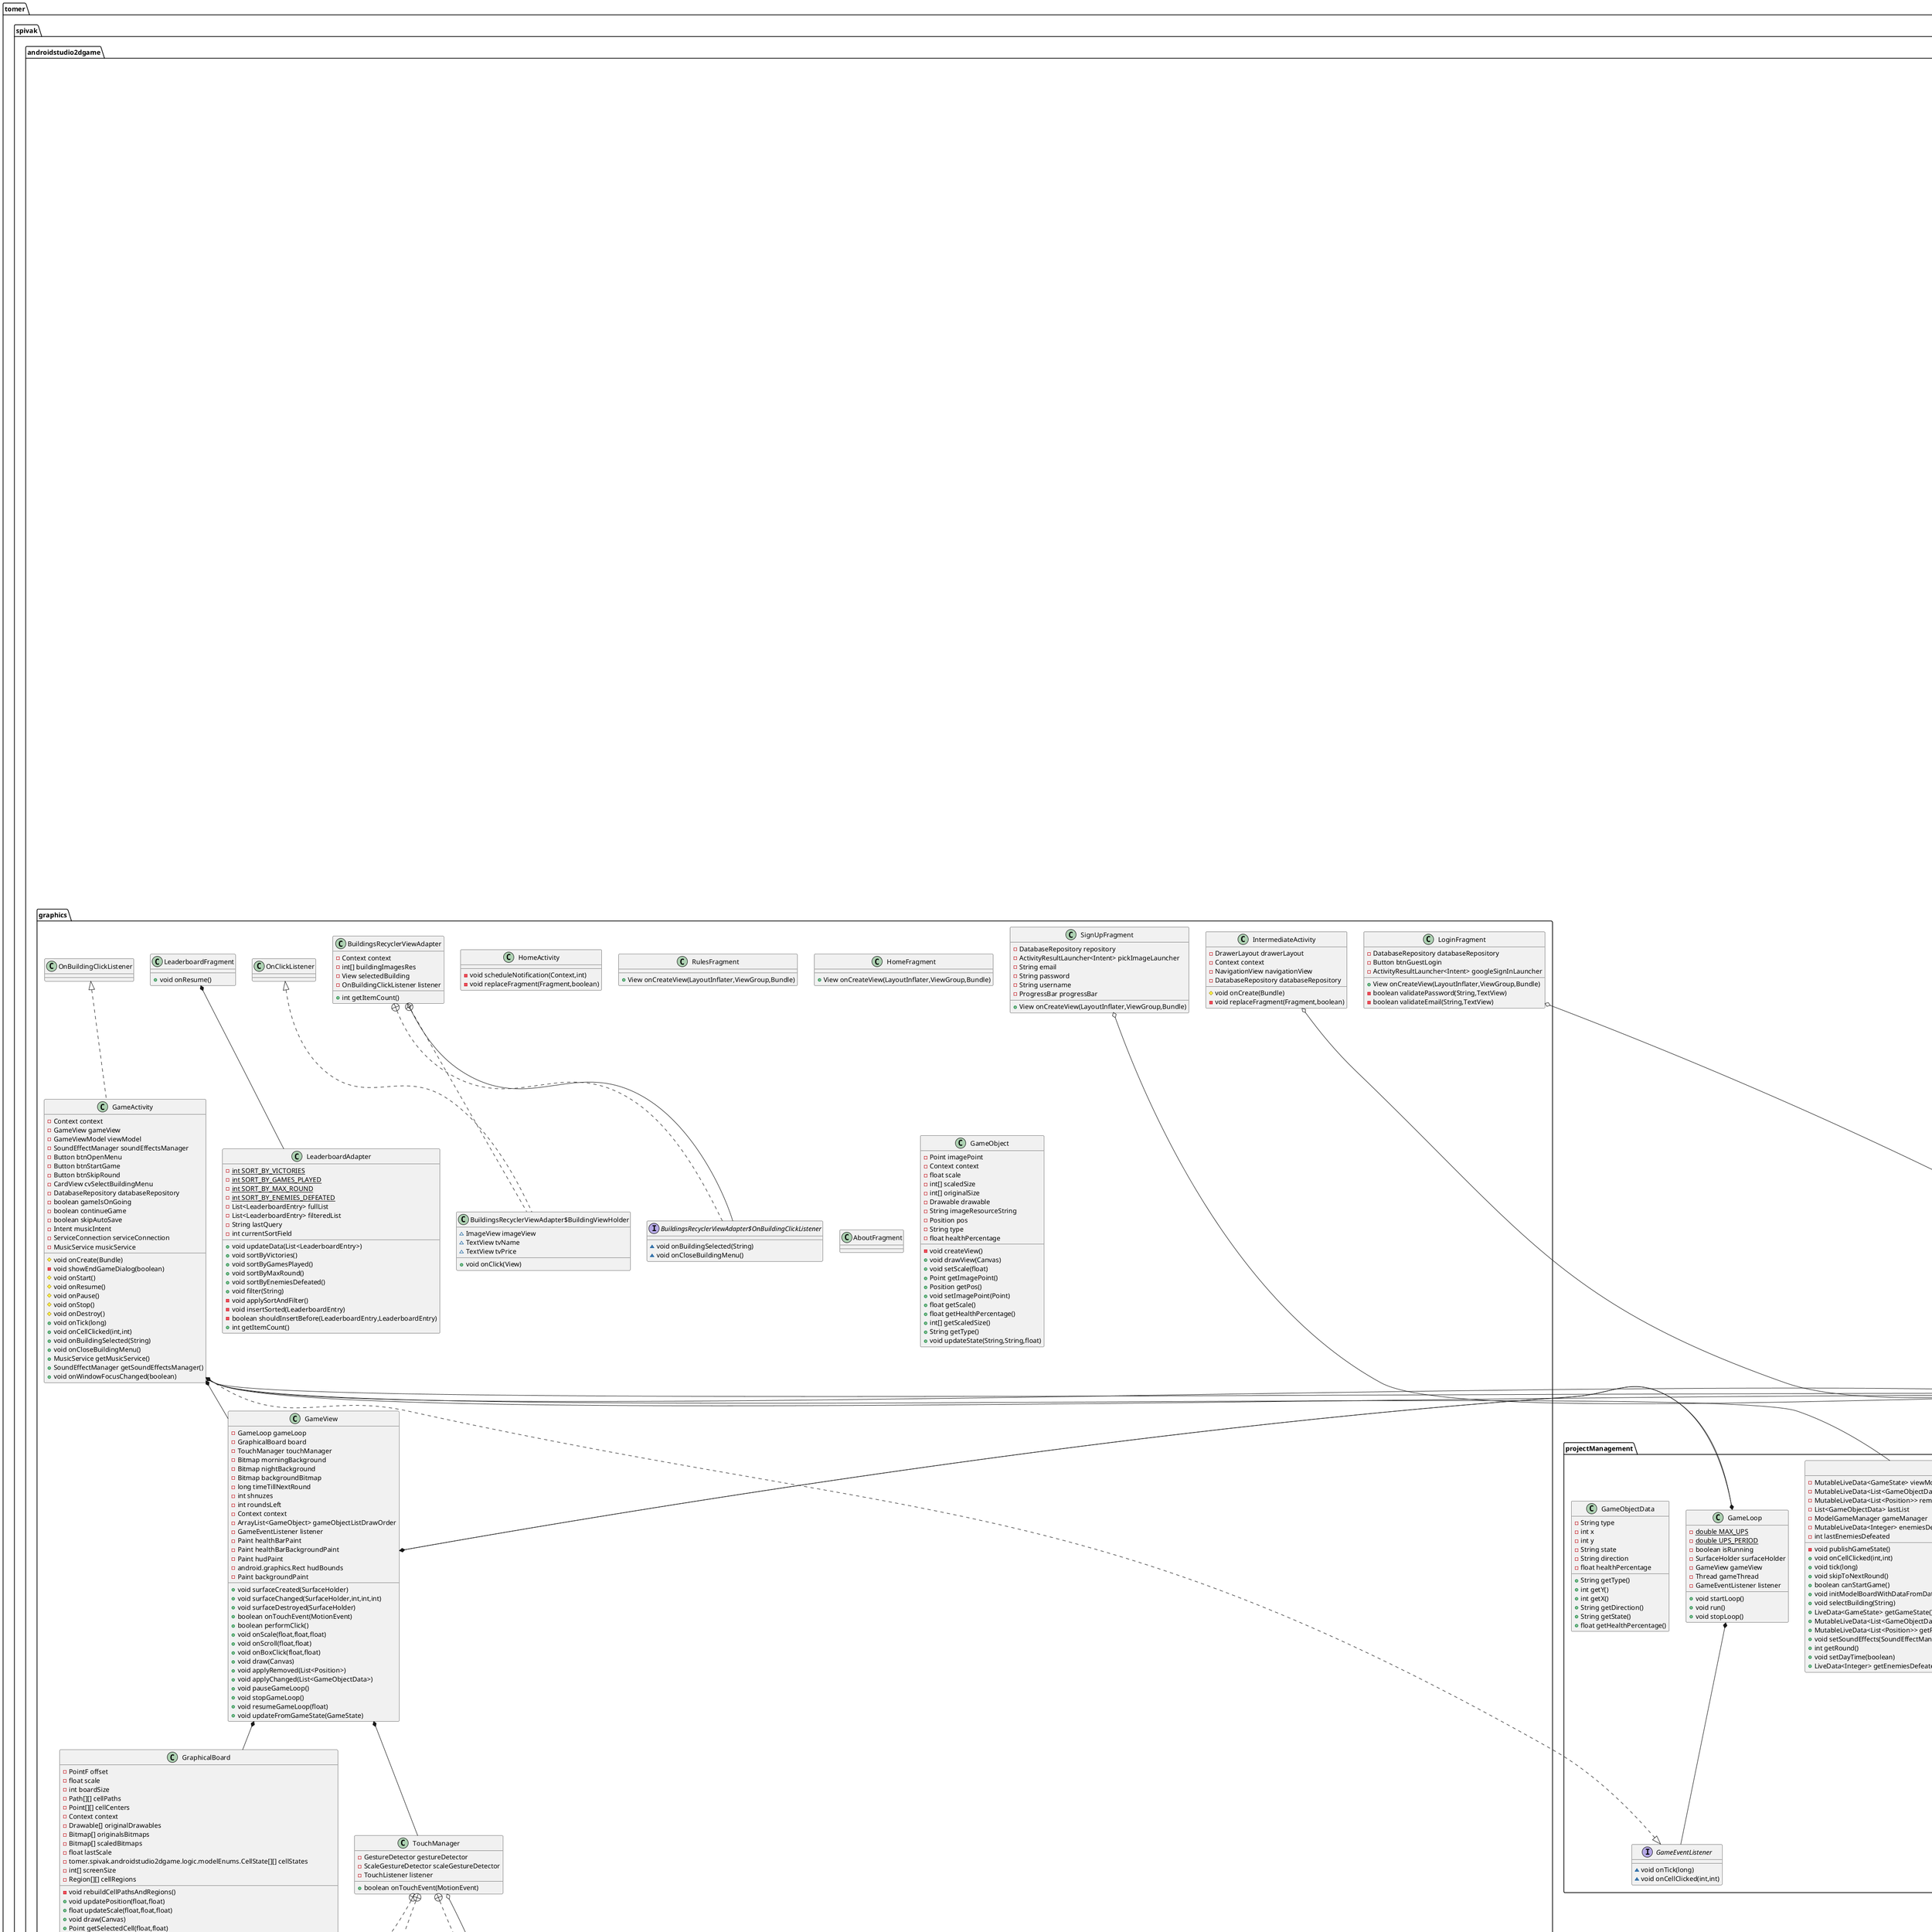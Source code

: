 @startuml
class tomer.spivak.androidstudio2dgame.projectManagement.SoundEffectManager {
- SoundPool soundPool
- int enemyAttackSound
- int turretAttackSound
- ArrayList<Integer> soundIds
- float volume
+ int playEnemyAttackSound()
+ int playTurretAttackSound()
+ void stopSound(int)
+ void stopAllSoundEffects()
+ void onDestroy()
+ void pauseSoundEffects()
+ void resumeSoundEffects()
+ void pauseSoundEffect(int)
+ void resumeSoundEffect(int)
+ float getVolume()
+ int getVolumeLevel()
+ void setVolume(float)
}


class tomer.spivak.androidstudio2dgame.projectManagement.NotificationReceiver {
+ void onReceive(Context,Intent)
+ {static} void createChannel(Context)
}

enum tomer.spivak.androidstudio2dgame.logic.modelEnums.EnemyState {
+  IDLE
+  HURT
+  ATTACKING1
+  ATTACKING2
+  ATTACKING3
+  ATTACKING4
}

enum tomer.spivak.androidstudio2dgame.logic.modelEnums.CellState {
+  NORMAL
+  BURNT
+  ENEMYDEATH1
+  ENEMYDEATH2
+  ENEMYDEATH3
+  EXPLODE
+  SPAWN
}

class tomer.spivak.androidstudio2dgame.projectManagement.DatabaseRepository {
- FirebaseFirestore db
- FirebaseAuth mAuth
+ void saveBoard(GameState,OnCompleteListener<Void>,Context)
+ void loadCurrentGame(OnSuccessListener<Map<String,Object>>,OnFailureListener)
+ void checkIfTheresAGame(OnSuccessListener<Boolean>,Context)
+ void incrementVictories(Context)
+ void removeBoard(OnCompleteListener<Void>,Context)
+ void logMaxRound(int,Context)
+ void fetchLeaderboardFromDatabase(OnSuccessListener<List<LeaderboardEntry>>,Context)
+ void incrementEnemiesDefeated(int,Context)
+ FirebaseUser getUserInstance()
+ void incrementGamesPlayed(Context)
+ {static} boolean isOnline(Context)
+ boolean isGuest(Context)
+ void signUpWithEmailPassword(String,String,String,Context,Uri,ProgressBar)
+ void loginWithEmailAndPassword(String,String,OnFailureListener,Context)
+ void forgotPassword(String,Context)
+ void handleGoogleSignInResult(Intent,OnFailureListener,Context)
- void initLeaderboard(String)
+ void setProfileImage(TextView,ImageView,Context)
+ void signOut(Context)
}


class tomer.spivak.androidstudio2dgame.graphics.BuildingsRecyclerViewAdapter {
- Context context
- int[] buildingImagesRes
- View selectedBuilding
- OnBuildingClickListener listener
+ int getItemCount()
}


class tomer.spivak.androidstudio2dgame.graphics.BuildingsRecyclerViewAdapter$BuildingViewHolder {
~ ImageView imageView
~ TextView tvName
~ TextView tvPrice
+ void onClick(View)
}


interface tomer.spivak.androidstudio2dgame.graphics.BuildingsRecyclerViewAdapter$OnBuildingClickListener {
~ void onBuildingSelected(String)
~ void onCloseBuildingMenu()
}

enum tomer.spivak.androidstudio2dgame.logic.modelEnums.DifficultyLevel {
+  EASY
+  MEDIUM
+  HARD
}

class tomer.spivak.androidstudio2dgame.graphics.GameView {
- GameLoop gameLoop
- GraphicalBoard board
- TouchManager touchManager
- Bitmap morningBackground
- Bitmap nightBackground
- Bitmap backgroundBitmap
- long timeTillNextRound
- int shnuzes
- int roundsLeft
- Context context
- ArrayList<GameObject> gameObjectListDrawOrder
- GameEventListener listener
- Paint healthBarPaint
- Paint healthBarBackgroundPaint
- Paint hudPaint
- android.graphics.Rect hudBounds
- Paint backgroundPaint
+ void surfaceCreated(SurfaceHolder)
+ void surfaceChanged(SurfaceHolder,int,int,int)
+ void surfaceDestroyed(SurfaceHolder)
+ boolean onTouchEvent(MotionEvent)
+ boolean performClick()
+ void onScale(float,float,float)
+ void onScroll(float,float)
+ void onBoxClick(float,float)
+ void draw(Canvas)
+ void applyRemoved(List<Position>)
+ void applyChanged(List<GameObjectData>)
+ void pauseGameLoop()
+ void stopGameLoop()
+ void resumeGameLoop(float)
+ void updateFromGameState(GameState)
}


interface tomer.spivak.androidstudio2dgame.projectManagement.GameEventListener {
~ void onTick(long)
~ void onCellClicked(int,int)
}

class tomer.spivak.androidstudio2dgame.graphics.HomeActivity {
- void scheduleNotification(Context,int)
- void replaceFragment(Fragment,boolean)
}

class tomer.spivak.androidstudio2dgame.graphics.GraphicalBoard {
- PointF offset
- float scale
- int boardSize
- Path[][] cellPaths
- Point[][] cellCenters
- Context context
- Drawable[] originalDrawables
- Bitmap[] originalsBitmaps
- Bitmap[] scaledBitmaps
- float lastScale
- tomer.spivak.androidstudio2dgame.logic.modelEnums.CellState[][] cellStates
- int[] screenSize
- Region[][] cellRegions
- void rebuildCellPathsAndRegions()
+ void updatePosition(float,float)
+ float updateScale(float,float,float)
+ void draw(Canvas)
+ Point getSelectedCell(float,float)
+ void setCellsState(tomer.spivak.androidstudio2dgame.logic.modelEnums.CellState[][])
+ Point[][] getCenterCells()
+ int getCellWidth()
+ int getCellHeight()
+ float getScale()
}


class tomer.spivak.androidstudio2dgame.graphics.RulesFragment {
+ View onCreateView(LayoutInflater,ViewGroup,Bundle)
}

class tomer.spivak.androidstudio2dgame.graphics.LoginFragment {
- DatabaseRepository databaseRepository
- Button btnGuestLogin
- ActivityResultLauncher<Intent> googleSignInLauncher
+ View onCreateView(LayoutInflater,ViewGroup,Bundle)
- boolean validatePassword(String,TextView)
- boolean validateEmail(String,TextView)
}


class tomer.spivak.androidstudio2dgame.graphics.GameActivity {
- Context context
- GameView gameView
- GameViewModel viewModel
- SoundEffectManager soundEffectsManager
- Button btnOpenMenu
- Button btnStartGame
- Button btnSkipRound
- CardView cvSelectBuildingMenu
- DatabaseRepository databaseRepository
- boolean gameIsOnGoing
- boolean continueGame
- boolean skipAutoSave
- Intent musicIntent
- ServiceConnection serviceConnection
- MusicService musicService
# void onCreate(Bundle)
- void showEndGameDialog(boolean)
# void onStart()
# void onResume()
# void onPause()
# void onStop()
# void onDestroy()
+ void onTick(long)
+ void onCellClicked(int,int)
+ void onBuildingSelected(String)
+ void onCloseBuildingMenu()
+ MusicService getMusicService()
+ SoundEffectManager getSoundEffectsManager()
+ void onWindowFocusChanged(boolean)
}


class tomer.spivak.androidstudio2dgame.logic.Building {
# BuildingState state
- long timeSinceTookDamage
- boolean inAnimation
+ void update(long)
+ void takeDamage(float)
+ Object toMap()
+ BuildingState getState()
+ void setState(BuildingState)
+ void setAnimationTime(long)
+ void setInAnimation(boolean)
}


class tomer.spivak.androidstudio2dgame.projectManagement.MusicService {
- MediaPlayer mediaPlayer
- int[] music
- Random random
- int lastSongIndex
- float volume
+ void setVolumeLevel(float)
+ void onCreate()
+ int onStartCommand(Intent,int,int)
- void playRandomSong()
+ void onDestroy()
+ IBinder onBind(Intent)
+ void pauseMusic()
+ void resumeMusic()
+ void stopMusic()
+ int getCurrentVolumeLevel()
}


class tomer.spivak.androidstudio2dgame.projectManagement.MusicService$LocalBinder {
+ MusicService getService()
}

class tomer.spivak.androidstudio2dgame.projectManagement.GameViewModel {
- MutableLiveData<GameState> viewModelGameState
- MutableLiveData<List<GameObjectData>> changedDelta
- MutableLiveData<List<Position>> removedDelta
- List<GameObjectData> lastList
- ModelGameManager gameManager
- MutableLiveData<Integer> enemiesDefeatedDelta
- int lastEnemiesDefeated
- void publishGameState()
+ void onCellClicked(int,int)
+ void tick(long)
+ void skipToNextRound()
+ boolean canStartGame()
+ void initModelBoardWithDataFromDataBase(SoundEffectManager,Map<String,Object>,int,DifficultyLevel,int,int,Long,boolean)
+ void selectBuilding(String)
+ LiveData<GameState> getGameState()
+ MutableLiveData<List<GameObjectData>> getChangedDelta()
+ MutableLiveData<List<Position>> getRemovedDelta()
+ void setSoundEffects(SoundEffectManager)
+ int getRound()
+ void setDayTime(boolean)
+ LiveData<Integer> getEnemiesDefeatedDelta()
}


class tomer.spivak.androidstudio2dgame.projectManagement.GameLoop {
- {static} double MAX_UPS
- {static} double UPS_PERIOD
- boolean isRunning
- SurfaceHolder surfaceHolder
- GameView gameView
- Thread gameThread
- GameEventListener listener
+ void startLoop()
+ void run()
+ void stopLoop()
}


class tomer.spivak.androidstudio2dgame.graphics.LeaderboardAdapter {
- {static} int SORT_BY_VICTORIES
- {static} int SORT_BY_GAMES_PLAYED
- {static} int SORT_BY_MAX_ROUND
- {static} int SORT_BY_ENEMIES_DEFEATED
- List<LeaderboardEntry> fullList
- List<LeaderboardEntry> filteredList
- String lastQuery
- int currentSortField
+ void updateData(List<LeaderboardEntry>)
+ void sortByVictories()
+ void sortByGamesPlayed()
+ void sortByMaxRound()
+ void sortByEnemiesDefeated()
+ void filter(String)
- void applySortAndFilter()
- void insertSorted(LeaderboardEntry)
- boolean shouldInsertBefore(LeaderboardEntry,LeaderboardEntry)
+ int getItemCount()
}

class tomer.spivak.androidstudio2dgame.graphics.SignUpFragment {
- DatabaseRepository repository
- ActivityResultLauncher<Intent> pickImageLauncher
- String email
- String password
- String username
- ProgressBar progressBar
+ View onCreateView(LayoutInflater,ViewGroup,Bundle)
}


class tomer.spivak.androidstudio2dgame.graphics.HomeFragment {
+ View onCreateView(LayoutInflater,ViewGroup,Bundle)
}

class tomer.spivak.androidstudio2dgame.logic.EnemyManager {
- SoundEffectManager soundEffects
+ void spawnEnemies(GameState,int)
+ void updateEnemies(GameState,long)
+ List<Enemy> getEnemies(GameState)
+ void setSoundEffects(SoundEffectManager)
- boolean hasAdjacentBuilding(GameState,Position)
}


class tomer.spivak.androidstudio2dgame.projectManagement.GameObjectData {
- String type
- int x
- int y
- String state
- String direction
- float healthPercentage
+ String getType()
+ int getY()
+ int getX()
+ String getDirection()
+ String getState()
+ float getHealthPercentage()
}


class tomer.spivak.androidstudio2dgame.logic.LeaderboardEntry {
- int maxRound
- String displayName
- int gamesPlayed
- int enemiesDefeated
- int victories
+ int getMaxRound()
+ int getGamesPlayed()
+ int getEnemiesDefeated()
+ String getDisplayName()
+ int getVictories()
}


class tomer.spivak.androidstudio2dgame.graphics.TouchManager {
- GestureDetector gestureDetector
- ScaleGestureDetector scaleGestureDetector
- TouchListener listener
+ boolean onTouchEvent(MotionEvent)
}


class tomer.spivak.androidstudio2dgame.graphics.TouchManager$GestureListener {
+ boolean onDown(MotionEvent)
+ boolean onScroll(MotionEvent,MotionEvent,float,float)
+ boolean onSingleTapUp(MotionEvent)
}

class tomer.spivak.androidstudio2dgame.graphics.TouchManager$ScaleListener {
+ boolean onScale(ScaleGestureDetector)
}

interface tomer.spivak.androidstudio2dgame.graphics.TouchManager$TouchListener {
~ void onScale(float,float,float)
~ void onScroll(float,float)
~ void onBoxClick(float,float)
}

class tomer.spivak.androidstudio2dgame.graphics.AboutFragment {
}

class tomer.spivak.androidstudio2dgame.logic.ModelGameManager {
- GameState state
- EnemyManager enemyManager
- SoundEffectManager soundEffects
- String selectedBuildingType
- boolean sunrise
+ void init(Cell[][],DifficultyLevel)
- boolean containsMainBuilding(Cell[][])
+ void handleCellClick(int,int)
+ void update(long)
- int getNumberOfBuildings()
+ void skipToNextRound()
+ void setSoundEffects(SoundEffectManager)
+ GameState getState()
+ void setSelectedBuildingType(String)
+ boolean canStartGame()
+ int getRound()
+ void setCurrentRound(int)
+ void setShnuzes(int)
+ void setDayTime(boolean)
}


enum tomer.spivak.androidstudio2dgame.logic.modelEnums.GameStatus {
+  PLAYING
+  WON
+  LOST
}

class tomer.spivak.androidstudio2dgame.logic.Enemy {
- float movementSpeed
- Direction currentDirection
- EnemyState state
- List<Position> path
- int currentTargetIndex
- float timeSinceLastMove
- int reward
- long attackAnimationElapsedTime
- boolean attackAnimationRunning
- Cell targetCell
- float attackDamage
- long attackCooldown
- long timeSinceLastAttack
- long timeSinceTookDamage
- boolean inTookDamageAnimation
- EnemyState stateBeforeHurt
+ void accumulateAttackTime(long)
+ void updateDirection(Position,Position)
+ void attemptAttack(Cell)
+ void update(long)
+ void takeDamage(float)
+ Object toMap()
+ void setPath(List<Position>)
+ void setState(EnemyState)
+ float getTimeSinceLastMove()
+ void setTimeSinceLastMove(float)
+ int getCurrentTargetIndex()
+ void setCurrentTargetIndex(int)
+ void setTimeSinceLastAttack(long)
+ Direction getCurrentDirection()
+ void setCurrentDirection(Direction)
+ float getMovementSpeed()
+ EnemyState getEnemyState()
+ void setAttackAnimationElapsedTime(long)
+ void setAttackAnimationRunning(boolean)
+ void setInTookDamageAnimation(boolean)
+ void setTimeSinceTookDamage(long)
+ void setStateBeforeHurt(EnemyState)
+ void setTargetCell(Cell)
+ int getReward()
+ List<Position> getPath()
}


class tomer.spivak.androidstudio2dgame.logic.Turret {
- float attackDamage
- float attackCooldown
- float timeSinceLastAttack
- ArrayList<Position> positionsToAttack
- ArrayList<Position> removedPositions
- ArrayList<Enemy> targets
- long chargeTime
- boolean isCharging
+ void update(GameState,long)
+ boolean executeAttack(List<Enemy>)
- boolean shouldAttackPosition(Position,GameState)
+ Object toMap()
+ ArrayList<Position> getCellsToAttack()
}


class tomer.spivak.androidstudio2dgame.logic.GameState {
- Cell[][] grid
- boolean dayTime
- long timeToNextRound
- GameStatus gameStatus
- int currentRound
- DifficultyLevel difficulty
- long currentTimeOfGame
- int shnuzes
- int enemiesDefeated
- int numberOfRounds
+ boolean isValidPosition(Position)
+ void startTimerForNextRound()
+ Cell getCellAt(Position)
+ Cell[][] getGrid()
+ int getShnuzes()
+ void setDayTime(boolean)
+ GameStatus getGameStatus()
+ void setGameStatus(GameStatus)
+ long getTimeToNextRound()
+ void decreaseTimeToNextRound(long)
+ DifficultyLevel getDifficulty()
+ void addTime(long)
+ long getCurrentTimeOfGame()
+ int getCurrentRound()
+ void addShnuzes(int)
+ void removeShnuzes(int)
+ void setCurrentRound(int)
+ void setShnuzes(int)
+ boolean getDayTime()
+ void incrementEnemiesDefeated()
+ int getEnemiesDefeated()
+ int getNumberOfRounds()
+ void resetTimer()
}


enum tomer.spivak.androidstudio2dgame.logic.modelEnums.Direction {
+  DOWNLEFT
+  DOWNRIGHT
+  UPLEFT
+  UPRIGHT
}

class tomer.spivak.androidstudio2dgame.graphics.IntermediateActivity {
- DrawerLayout drawerLayout
- Context context
- NavigationView navigationView
- DatabaseRepository databaseRepository
# void onCreate(Bundle)
- void replaceFragment(Fragment,boolean)
}


class tomer.spivak.androidstudio2dgame.graphics.LeaderboardFragment {
+ void onResume()
}


class tomer.spivak.androidstudio2dgame.graphics.GameObject {
- Point imagePoint
- Context context
- float scale
- int[] scaledSize
- int[] originalSize
- Drawable drawable
- String imageResourceString
- Position pos
- String type
- float healthPercentage
- void createView()
+ void drawView(Canvas)
+ void setScale(float)
+ Point getImagePoint()
+ Position getPos()
+ void setImagePoint(Point)
+ float getScale()
+ float getHealthPercentage()
+ int[] getScaledSize()
+ String getType()
+ void updateState(String,String,float)
}


enum tomer.spivak.androidstudio2dgame.logic.modelEnums.BuildingState {
+  IDLE
+  HURT
+  ATTACKING
}

class tomer.spivak.androidstudio2dgame.logic.Position {
- int x
- int y
+ List<Position> getNeighbors()
+ boolean equals(Object)
+ int hashCode()
+ Map<String,Object> toMap()
+ int getX()
+ int getY()
+ String toString()
}


class tomer.spivak.androidstudio2dgame.logic.ExplodingBuilding {
- float damage
+ float getDamage()
}


class tomer.spivak.androidstudio2dgame.logic.ModelObjectFactory {
+ {static} ModelObject create(String,Position,DifficultyLevel)
+ {static} int getPrice(String)
- {static} float getBuildingValueForDifficulty(int,DifficultyLevel)
- {static} float getEnemyValueForDifficulty(int,DifficultyLevel)
- {static} int getRewardByDifficulty(DifficultyLevel)
}

abstract class tomer.spivak.androidstudio2dgame.logic.ModelObject {
# Position pos
# float health
- float maxHealth
# int soundStreamId
# SoundEffectManager soundEffects
# String type
+ void takeDamage(float)
+ void stopSound()
+ Object toMap()
+ void setSoundStreamId(int)
+ Position getPosition()
+ void setPosition(Position)
+ void setHealth(float)
+ float getHealth()
+ float getMaxHealth()
+ void setSoundEffects(SoundEffectManager)
+ String getType()
+ String toString()
}


class tomer.spivak.androidstudio2dgame.logic.Cell {
- Position position
- ModelObject object
- tomer.spivak.androidstudio2dgame.logic.modelEnums.CellState[][] cellState
- tomer.spivak.androidstudio2dgame.logic.modelEnums.CellState[][] defaultState
- long animationTime
+ void placeBuilding(Building)
+ void spawnEnemy(Enemy)
+ void updateAnimation(long)
+ Position getPosition()
+ ModelObject getObject()
+ boolean isOccupied()
+ tomer.spivak.androidstudio2dgame.logic.modelEnums.CellState[][] getCellState()
+ void setState(CellState)
+ void removeObject()
+ void executeBurntAnimation()
+ void executeEnemyDeathAnimation()
+ void executeExplosion()
+ void resetAnimation()
+ Map<String,Object> toMap()
+ String toString()
}




tomer.spivak.androidstudio2dgame.graphics.BuildingsRecyclerViewAdapter +.. tomer.spivak.androidstudio2dgame.graphics.BuildingsRecyclerViewAdapter$BuildingViewHolder
tomer.spivak.androidstudio2dgame.graphics.OnClickListener <|.. tomer.spivak.androidstudio2dgame.graphics.BuildingsRecyclerViewAdapter$BuildingViewHolder
tomer.spivak.androidstudio2dgame.graphics.BuildingsRecyclerViewAdapter +.. tomer.spivak.androidstudio2dgame.graphics.BuildingsRecyclerViewAdapter$OnBuildingClickListener
tomer.spivak.androidstudio2dgame.projectManagement.GameEventListener <|.. tomer.spivak.androidstudio2dgame.graphics.GameActivity
tomer.spivak.androidstudio2dgame.graphics.OnBuildingClickListener <|.. tomer.spivak.androidstudio2dgame.graphics.GameActivity
tomer.spivak.androidstudio2dgame.logic.ModelObject <|-- tomer.spivak.androidstudio2dgame.logic.Building
tomer.spivak.androidstudio2dgame.projectManagement.MusicService +.. tomer.spivak.androidstudio2dgame.projectManagement.MusicService$LocalBinder
tomer.spivak.androidstudio2dgame.graphics.TouchManager +.. tomer.spivak.androidstudio2dgame.graphics.TouchManager$GestureListener
tomer.spivak.androidstudio2dgame.graphics.TouchManager +.. tomer.spivak.androidstudio2dgame.graphics.TouchManager$ScaleListener
tomer.spivak.androidstudio2dgame.graphics.TouchManager +.. tomer.spivak.androidstudio2dgame.graphics.TouchManager$TouchListener
tomer.spivak.androidstudio2dgame.logic.ModelObject <|-- tomer.spivak.androidstudio2dgame.logic.Enemy
tomer.spivak.androidstudio2dgame.logic.Building <|-- tomer.spivak.androidstudio2dgame.logic.Turret
tomer.spivak.androidstudio2dgame.logic.Building <|-- tomer.spivak.androidstudio2dgame.logic.ExplodingBuilding
tomer.spivak.androidstudio2dgame.graphics.BuildingsRecyclerViewAdapter o-- tomer.spivak.androidstudio2dgame.graphics.BuildingsRecyclerViewAdapter$OnBuildingClickListener
tomer.spivak.androidstudio2dgame.graphics.GameView *-- tomer.spivak.androidstudio2dgame.projectManagement.GameLoop
tomer.spivak.androidstudio2dgame.graphics.GameView *-- tomer.spivak.androidstudio2dgame.graphics.GraphicalBoard
tomer.spivak.androidstudio2dgame.graphics.GameView *-- tomer.spivak.androidstudio2dgame.graphics.TouchManager
tomer.spivak.androidstudio2dgame.graphics.LoginFragment o-- tomer.spivak.androidstudio2dgame.projectManagement.DatabaseRepository
tomer.spivak.androidstudio2dgame.graphics.GameActivity *-- tomer.spivak.androidstudio2dgame.graphics.GameView
tomer.spivak.androidstudio2dgame.graphics.GameActivity *-- tomer.spivak.androidstudio2dgame.projectManagement.GameViewModel
tomer.spivak.androidstudio2dgame.graphics.GameActivity *-- tomer.spivak.androidstudio2dgame.projectManagement.SoundEffectManager
tomer.spivak.androidstudio2dgame.graphics.GameActivity *-- tomer.spivak.androidstudio2dgame.projectManagement.DatabaseRepository
tomer.spivak.androidstudio2dgame.graphics.GameActivity *-- tomer.spivak.androidstudio2dgame.projectManagement.MusicService
tomer.spivak.androidstudio2dgame.logic.Building *-- tomer.spivak.androidstudio2dgame.logic.modelEnums.BuildingState
tomer.spivak.androidstudio2dgame.projectManagement.GameLoop *-- tomer.spivak.androidstudio2dgame.graphics.GameView
tomer.spivak.androidstudio2dgame.projectManagement.GameLoop *-- tomer.spivak.androidstudio2dgame.projectManagement.GameEventListener
tomer.spivak.androidstudio2dgame.graphics.SignUpFragment o-- tomer.spivak.androidstudio2dgame.projectManagement.DatabaseRepository
tomer.spivak.androidstudio2dgame.logic.EnemyManager o-- tomer.spivak.androidstudio2dgame.projectManagement.SoundEffectManager
tomer.spivak.androidstudio2dgame.graphics.TouchManager o-- tomer.spivak.androidstudio2dgame.graphics.TouchManager$TouchListener
tomer.spivak.androidstudio2dgame.logic.ModelGameManager o-- tomer.spivak.androidstudio2dgame.logic.GameState
tomer.spivak.androidstudio2dgame.logic.ModelGameManager o-- tomer.spivak.androidstudio2dgame.logic.EnemyManager
tomer.spivak.androidstudio2dgame.logic.ModelGameManager o-- tomer.spivak.androidstudio2dgame.projectManagement.SoundEffectManager
tomer.spivak.androidstudio2dgame.logic.Cell *-- tomer.spivak.androidstudio2dgame.logic.Position
tomer.spivak.androidstudio2dgame.logic.Cell *-- tomer.spivak.androidstudio2dgame.logic.ModelObject
tomer.spivak.androidstudio2dgame.logic.Cell *-- tomer.spivak.androidstudio2dgame.logic.modelEnums.CellState
tomer.spivak.androidstudio2dgame.logic.Turret o-- tomer.spivak.androidstudio2dgame.logic.Position
tomer.spivak.androidstudio2dgame.logic.Turret o-- tomer.spivak.androidstudio2dgame.logic.Enemy
tomer.spivak.androidstudio2dgame.logic.Enemy o-- tomer.spivak.androidstudio2dgame.logic.modelEnums.Direction
tomer.spivak.androidstudio2dgame.logic.Enemy o-- tomer.spivak.androidstudio2dgame.logic.modelEnums.EnemyState
tomer.spivak.androidstudio2dgame.logic.Enemy o-- tomer.spivak.androidstudio2dgame.logic.Position
tomer.spivak.androidstudio2dgame.logic.Enemy o-- tomer.spivak.androidstudio2dgame.logic.Cell
tomer.spivak.androidstudio2dgame.logic.GameState *-- tomer.spivak.androidstudio2dgame.logic.Cell
tomer.spivak.androidstudio2dgame.logic.GameState o-- tomer.spivak.androidstudio2dgame.logic.modelEnums.DifficultyLevel
tomer.spivak.androidstudio2dgame.graphics.IntermediateActivity o-- tomer.spivak.androidstudio2dgame.projectManagement.DatabaseRepository
tomer.spivak.androidstudio2dgame.graphics.LeaderboardFragment *-- tomer.spivak.androidstudio2dgame.graphics.LeaderboardAdapter
tomer.spivak.androidstudio2dgame.logic.ModelObject o-- tomer.spivak.androidstudio2dgame.logic.Position
tomer.spivak.androidstudio2dgame.logic.ModelObject o-- tomer.spivak.androidstudio2dgame.projectManagement.SoundEffectManager
@enduml